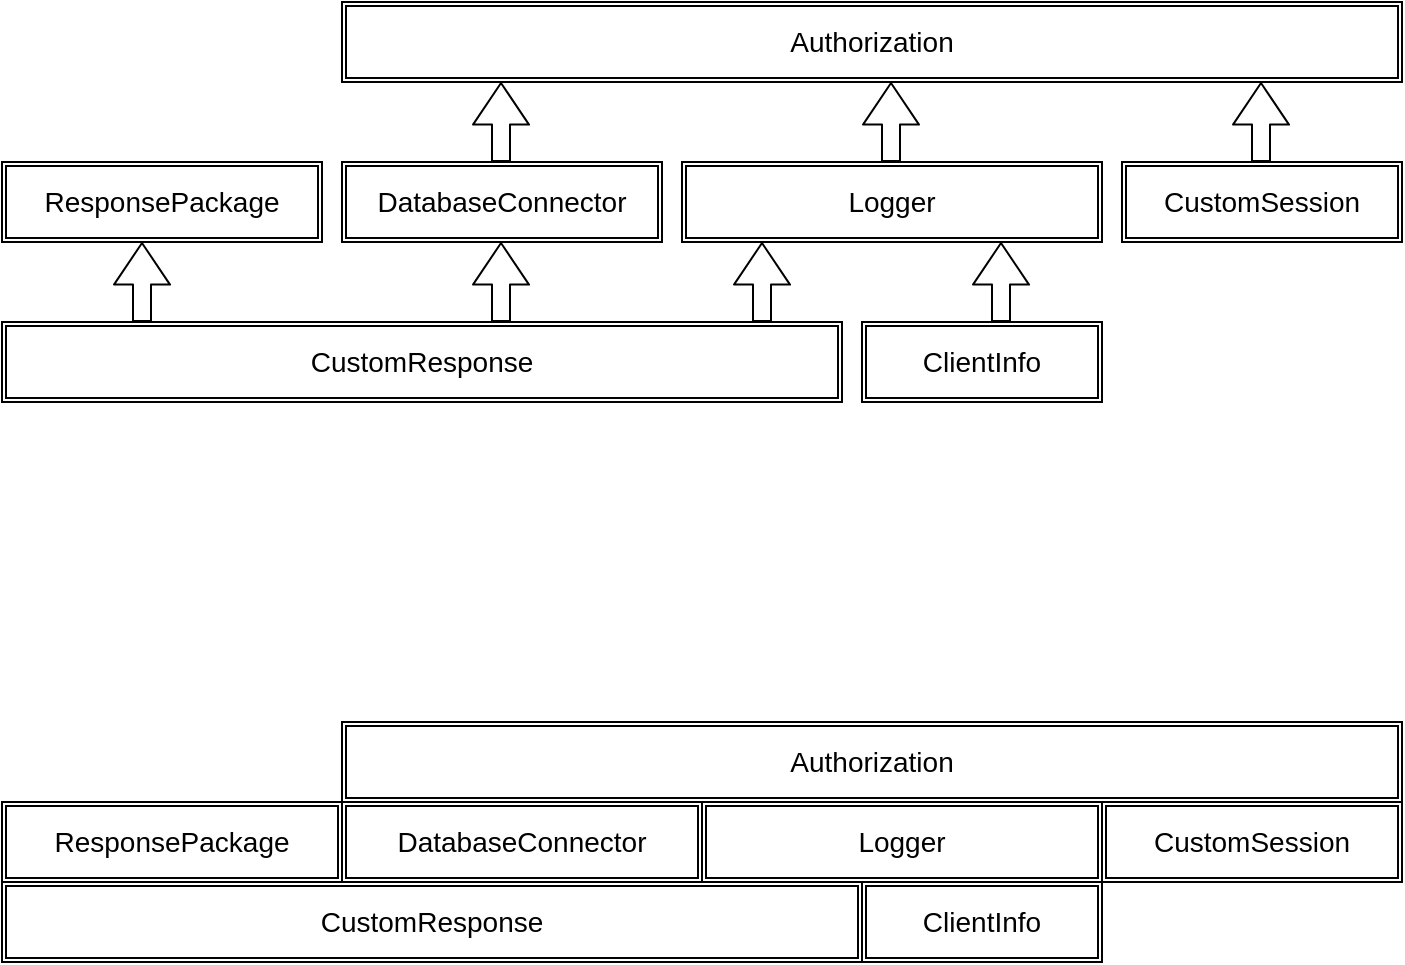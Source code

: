 <mxfile>
    <diagram id="C0lQgqjv7dpuN6OG1wbY" name="Page-1">
        <mxGraphModel dx="1770" dy="863" grid="1" gridSize="10" guides="1" tooltips="1" connect="1" arrows="1" fold="1" page="1" pageScale="1" pageWidth="850" pageHeight="1100" math="0" shadow="0">
            <root>
                <mxCell id="0"/>
                <mxCell id="1" parent="0"/>
                <mxCell id="2" value="Authorization" style="shape=ext;double=1;rounded=0;whiteSpace=wrap;html=1;align=center;verticalAlign=middle;fontSize=14;" parent="1" vertex="1">
                    <mxGeometry x="250" y="160" width="530" height="40" as="geometry"/>
                </mxCell>
                <mxCell id="3" value="DatabaseConnector" style="shape=ext;double=1;rounded=0;whiteSpace=wrap;html=1;align=center;verticalAlign=middle;fontSize=14;" parent="1" vertex="1">
                    <mxGeometry x="250" y="240" width="160" height="40" as="geometry"/>
                </mxCell>
                <mxCell id="6" value="Logger" style="shape=ext;double=1;rounded=0;whiteSpace=wrap;html=1;align=center;verticalAlign=middle;fontSize=14;" parent="1" vertex="1">
                    <mxGeometry x="420" y="240" width="210" height="40" as="geometry"/>
                </mxCell>
                <mxCell id="7" value="ClientInfo" style="shape=ext;double=1;rounded=0;whiteSpace=wrap;html=1;align=center;verticalAlign=middle;fontSize=14;" parent="1" vertex="1">
                    <mxGeometry x="510" y="320" width="120" height="40" as="geometry"/>
                </mxCell>
                <mxCell id="9" value="CustomResponse" style="shape=ext;double=1;rounded=0;whiteSpace=wrap;html=1;align=center;verticalAlign=middle;fontSize=14;" parent="1" vertex="1">
                    <mxGeometry x="80" y="320" width="420" height="40" as="geometry"/>
                </mxCell>
                <mxCell id="13" value="" style="shape=flexArrow;endArrow=classic;html=1;endWidth=18;endSize=6.6;width=9;" parent="1" edge="1">
                    <mxGeometry width="50" height="50" relative="1" as="geometry">
                        <mxPoint x="524.5" y="240" as="sourcePoint"/>
                        <mxPoint x="524.5" y="200" as="targetPoint"/>
                    </mxGeometry>
                </mxCell>
                <mxCell id="17" value="" style="shape=flexArrow;endArrow=classic;html=1;endWidth=18;endSize=6.6;width=9;" parent="1" edge="1">
                    <mxGeometry width="50" height="50" relative="1" as="geometry">
                        <mxPoint x="329.5" y="240" as="sourcePoint"/>
                        <mxPoint x="329.5" y="200" as="targetPoint"/>
                    </mxGeometry>
                </mxCell>
                <mxCell id="18" value="" style="shape=flexArrow;endArrow=classic;html=1;endWidth=18;endSize=6.6;width=9;" parent="1" edge="1">
                    <mxGeometry width="50" height="50" relative="1" as="geometry">
                        <mxPoint x="460" y="320" as="sourcePoint"/>
                        <mxPoint x="460" y="280" as="targetPoint"/>
                    </mxGeometry>
                </mxCell>
                <mxCell id="19" value="" style="shape=flexArrow;endArrow=classic;html=1;endWidth=18;endSize=6.6;width=9;" parent="1" edge="1">
                    <mxGeometry width="50" height="50" relative="1" as="geometry">
                        <mxPoint x="579.5" y="320" as="sourcePoint"/>
                        <mxPoint x="579.5" y="280" as="targetPoint"/>
                    </mxGeometry>
                </mxCell>
                <mxCell id="20" value="Authorization" style="shape=ext;double=1;rounded=0;whiteSpace=wrap;html=1;align=center;verticalAlign=middle;fontSize=14;glass=0;shadow=0;" parent="1" vertex="1">
                    <mxGeometry x="250" y="520" width="530" height="40" as="geometry"/>
                </mxCell>
                <mxCell id="21" value="DatabaseConnector" style="shape=ext;double=1;rounded=0;whiteSpace=wrap;html=1;align=center;verticalAlign=middle;fontSize=14;" parent="1" vertex="1">
                    <mxGeometry x="250" y="560" width="180" height="40" as="geometry"/>
                </mxCell>
                <mxCell id="22" value="Logger" style="shape=ext;double=1;rounded=0;whiteSpace=wrap;html=1;align=center;verticalAlign=middle;fontSize=14;" parent="1" vertex="1">
                    <mxGeometry x="430" y="560" width="200" height="40" as="geometry"/>
                </mxCell>
                <mxCell id="23" value="ClientInfo" style="shape=ext;double=1;rounded=0;whiteSpace=wrap;html=1;align=center;verticalAlign=middle;fontSize=14;" parent="1" vertex="1">
                    <mxGeometry x="510" y="600" width="120" height="40" as="geometry"/>
                </mxCell>
                <mxCell id="24" value="CustomResponse" style="shape=ext;double=1;rounded=0;whiteSpace=wrap;html=1;align=center;verticalAlign=middle;fontSize=14;" parent="1" vertex="1">
                    <mxGeometry x="80" y="600" width="430" height="40" as="geometry"/>
                </mxCell>
                <mxCell id="25" value="&lt;span style=&quot;font-size: 14px;&quot;&gt;Response&lt;/span&gt;&lt;span style=&quot;font-size: 14px;&quot;&gt;Package&lt;/span&gt;" style="shape=ext;double=1;rounded=0;whiteSpace=wrap;html=1;" parent="1" vertex="1">
                    <mxGeometry x="80" y="240" width="160" height="40" as="geometry"/>
                </mxCell>
                <mxCell id="26" value="&lt;span style=&quot;font-size: 14px;&quot;&gt;Response&lt;/span&gt;&lt;span style=&quot;font-size: 14px;&quot;&gt;Package&lt;/span&gt;" style="shape=ext;double=1;rounded=0;whiteSpace=wrap;html=1;" parent="1" vertex="1">
                    <mxGeometry x="80" y="560" width="170" height="40" as="geometry"/>
                </mxCell>
                <mxCell id="28" value="" style="shape=flexArrow;endArrow=classic;html=1;endWidth=18;endSize=6.6;width=9;" parent="1" edge="1">
                    <mxGeometry width="50" height="50" relative="1" as="geometry">
                        <mxPoint x="150" y="320" as="sourcePoint"/>
                        <mxPoint x="150" y="280" as="targetPoint"/>
                    </mxGeometry>
                </mxCell>
                <mxCell id="31" value="" style="shape=flexArrow;endArrow=classic;html=1;endWidth=18;endSize=6.6;width=9;" parent="1" edge="1">
                    <mxGeometry width="50" height="50" relative="1" as="geometry">
                        <mxPoint x="329.5" y="320" as="sourcePoint"/>
                        <mxPoint x="329.5" y="280" as="targetPoint"/>
                    </mxGeometry>
                </mxCell>
                <mxCell id="33" value="CustomSession" style="shape=ext;double=1;rounded=0;whiteSpace=wrap;html=1;align=center;verticalAlign=middle;fontSize=14;" parent="1" vertex="1">
                    <mxGeometry x="640" y="240" width="140" height="40" as="geometry"/>
                </mxCell>
                <mxCell id="34" value="CustomSession" style="shape=ext;double=1;rounded=0;whiteSpace=wrap;html=1;align=center;verticalAlign=middle;fontSize=14;" parent="1" vertex="1">
                    <mxGeometry x="630" y="560" width="150" height="40" as="geometry"/>
                </mxCell>
                <mxCell id="35" value="" style="shape=flexArrow;endArrow=classic;html=1;endWidth=18;endSize=6.6;width=9;" parent="1" edge="1">
                    <mxGeometry width="50" height="50" relative="1" as="geometry">
                        <mxPoint x="709.5" y="240" as="sourcePoint"/>
                        <mxPoint x="709.5" y="200" as="targetPoint"/>
                    </mxGeometry>
                </mxCell>
            </root>
        </mxGraphModel>
    </diagram>
</mxfile>
